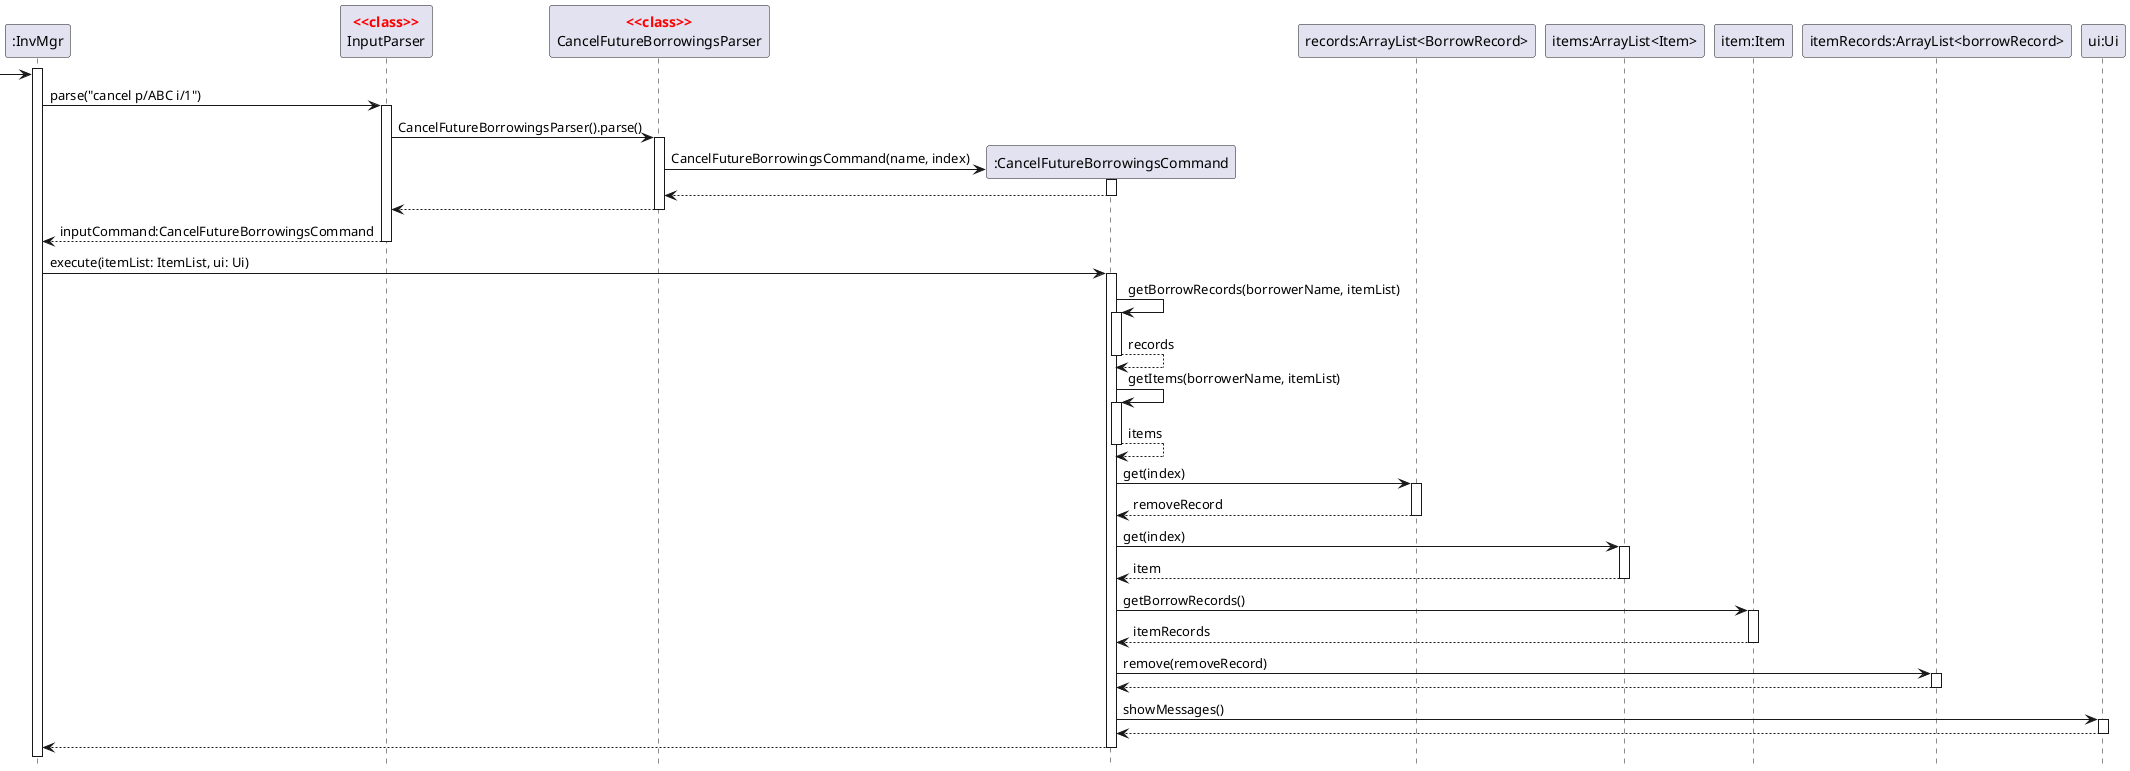 @startuml
'https://plantuml.com/sequence-diagram
hide footbox
skinparam guillemet false
skinparam sequenceStereotypeFontColor red
skinparam sequenceStereotypeFontStyle bold

Participant ":InvMgr" as invmgr
Participant "InputParser" as parser <<class>>
Participant "CancelFutureBorrowingsParser" as cancelparser <<class>>
Participant ":CancelFutureBorrowingsCommand" as cancelcmd
Participant "records:ArrayList<BorrowRecord>" as rmvrcd
Participant "items:ArrayList<Item>" as itmlst
Participant "item:Item" as itm
Participant "itemRecords:ArrayList<borrowRecord>" as itmrcd
Participant "ui:Ui" as ui

activate invmgr

-> invmgr
invmgr -> parser:parse("cancel p/ABC i/1")
activate parser

parser -> cancelparser:CancelFutureBorrowingsParser().parse()
activate cancelparser
create cancelcmd
cancelparser -> cancelcmd:CancelFutureBorrowingsCommand(name, index)
activate cancelcmd
return
return
return inputCommand:CancelFutureBorrowingsCommand

invmgr -> cancelcmd:execute(itemList: ItemList, ui: Ui)

activate cancelcmd
cancelcmd -> cancelcmd:getBorrowRecords(borrowerName, itemList)
activate cancelcmd
return records

cancelcmd -> cancelcmd:getItems(borrowerName, itemList)
activate cancelcmd
return items

cancelcmd -> rmvrcd:get(index)
activate rmvrcd
return removeRecord

cancelcmd -> itmlst:get(index)
activate itmlst
return item

cancelcmd -> itm:getBorrowRecords()
activate itm
return itemRecords

cancelcmd -> itmrcd:remove(removeRecord)
activate itmrcd
return

cancelcmd -> ui:showMessages()
activate ui
return
return

@enduml